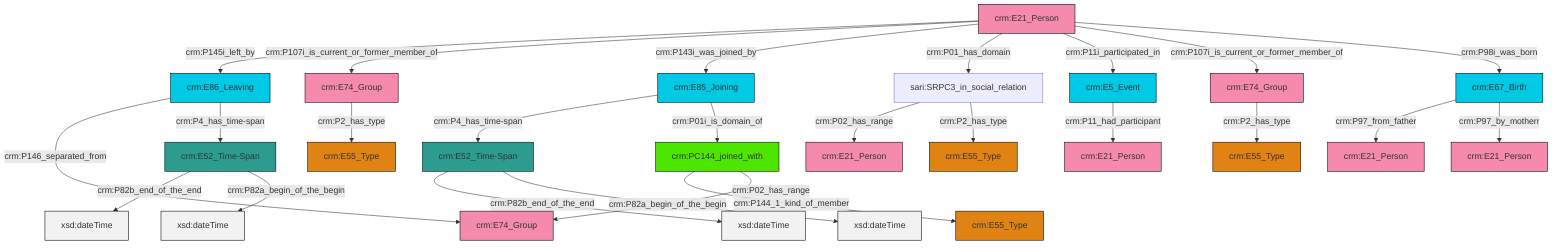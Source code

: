 graph TD
classDef Literal fill:#f2f2f2,stroke:#000000;
classDef CRM_Entity fill:#FFFFFF,stroke:#000000;
classDef Temporal_Entity fill:#00C9E6, stroke:#000000;
classDef Type fill:#E18312, stroke:#000000;
classDef Time-Span fill:#2C9C91, stroke:#000000;
classDef Appellation fill:#FFEB7F, stroke:#000000;
classDef Place fill:#008836, stroke:#000000;
classDef Persistent_Item fill:#B266B2, stroke:#000000;
classDef Conceptual_Object fill:#FFD700, stroke:#000000;
classDef Physical_Thing fill:#D2B48C, stroke:#000000;
classDef Actor fill:#f58aad, stroke:#000000;
classDef PC_Classes fill:#4ce600, stroke:#000000;
classDef Multi fill:#cccccc,stroke:#000000;

0["crm:E21_Person"]:::Actor -->|crm:P145i_left_by| 2["crm:E86_Leaving"]:::Temporal_Entity
5["crm:E5_Event"]:::Temporal_Entity -->|crm:P11_had_participant| 6["crm:E21_Person"]:::Actor
7["sari:SRPC3_in_social_relation"]:::Default -->|crm:P02_has_range| 8["crm:E21_Person"]:::Actor
2["crm:E86_Leaving"]:::Temporal_Entity -->|crm:P146_separated_from| 17["crm:E74_Group"]:::Actor
0["crm:E21_Person"]:::Actor -->|crm:P107i_is_current_or_former_member_of| 20["crm:E74_Group"]:::Actor
21["crm:PC144_joined_with"]:::PC_Classes -->|crm:P144_1_kind_of_member| 15["crm:E55_Type"]:::Type
20["crm:E74_Group"]:::Actor -->|crm:P2_has_type| 9["crm:E55_Type"]:::Type
27["crm:E52_Time-Span"]:::Time-Span -->|crm:P82b_end_of_the_end| 28[xsd:dateTime]:::Literal
11["crm:E67_Birth"]:::Temporal_Entity -->|crm:P97_from_father| 3["crm:E21_Person"]:::Actor
7["sari:SRPC3_in_social_relation"]:::Default -->|crm:P2_has_type| 13["crm:E55_Type"]:::Type
0["crm:E21_Person"]:::Actor -->|crm:P143i_was_joined_by| 18["crm:E85_Joining"]:::Temporal_Entity
21["crm:PC144_joined_with"]:::PC_Classes -->|crm:P02_has_range| 17["crm:E74_Group"]:::Actor
11["crm:E67_Birth"]:::Temporal_Entity -->|crm:P97_by_motherr| 25["crm:E21_Person"]:::Actor
33["crm:E52_Time-Span"]:::Time-Span -->|crm:P82b_end_of_the_end| 34[xsd:dateTime]:::Literal
33["crm:E52_Time-Span"]:::Time-Span -->|crm:P82a_begin_of_the_begin| 36[xsd:dateTime]:::Literal
0["crm:E21_Person"]:::Actor -->|crm:P01_has_domain| 7["sari:SRPC3_in_social_relation"]:::Default
18["crm:E85_Joining"]:::Temporal_Entity -->|crm:P4_has_time-span| 27["crm:E52_Time-Span"]:::Time-Span
0["crm:E21_Person"]:::Actor -->|crm:P11i_participated_in| 5["crm:E5_Event"]:::Temporal_Entity
40["crm:E74_Group"]:::Actor -->|crm:P2_has_type| 29["crm:E55_Type"]:::Type
2["crm:E86_Leaving"]:::Temporal_Entity -->|crm:P4_has_time-span| 33["crm:E52_Time-Span"]:::Time-Span
18["crm:E85_Joining"]:::Temporal_Entity -->|crm:P01i_is_domain_of| 21["crm:PC144_joined_with"]:::PC_Classes
27["crm:E52_Time-Span"]:::Time-Span -->|crm:P82a_begin_of_the_begin| 45[xsd:dateTime]:::Literal
0["crm:E21_Person"]:::Actor -->|crm:P107i_is_current_or_former_member_of| 40["crm:E74_Group"]:::Actor
0["crm:E21_Person"]:::Actor -->|crm:P98i_was_born| 11["crm:E67_Birth"]:::Temporal_Entity